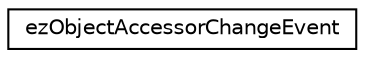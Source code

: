 digraph "Graphical Class Hierarchy"
{
 // LATEX_PDF_SIZE
  edge [fontname="Helvetica",fontsize="10",labelfontname="Helvetica",labelfontsize="10"];
  node [fontname="Helvetica",fontsize="10",shape=record];
  rankdir="LR";
  Node0 [label="ezObjectAccessorChangeEvent",height=0.2,width=0.4,color="black", fillcolor="white", style="filled",URL="$d9/db1/structez_object_accessor_change_event.htm",tooltip=" "];
}
